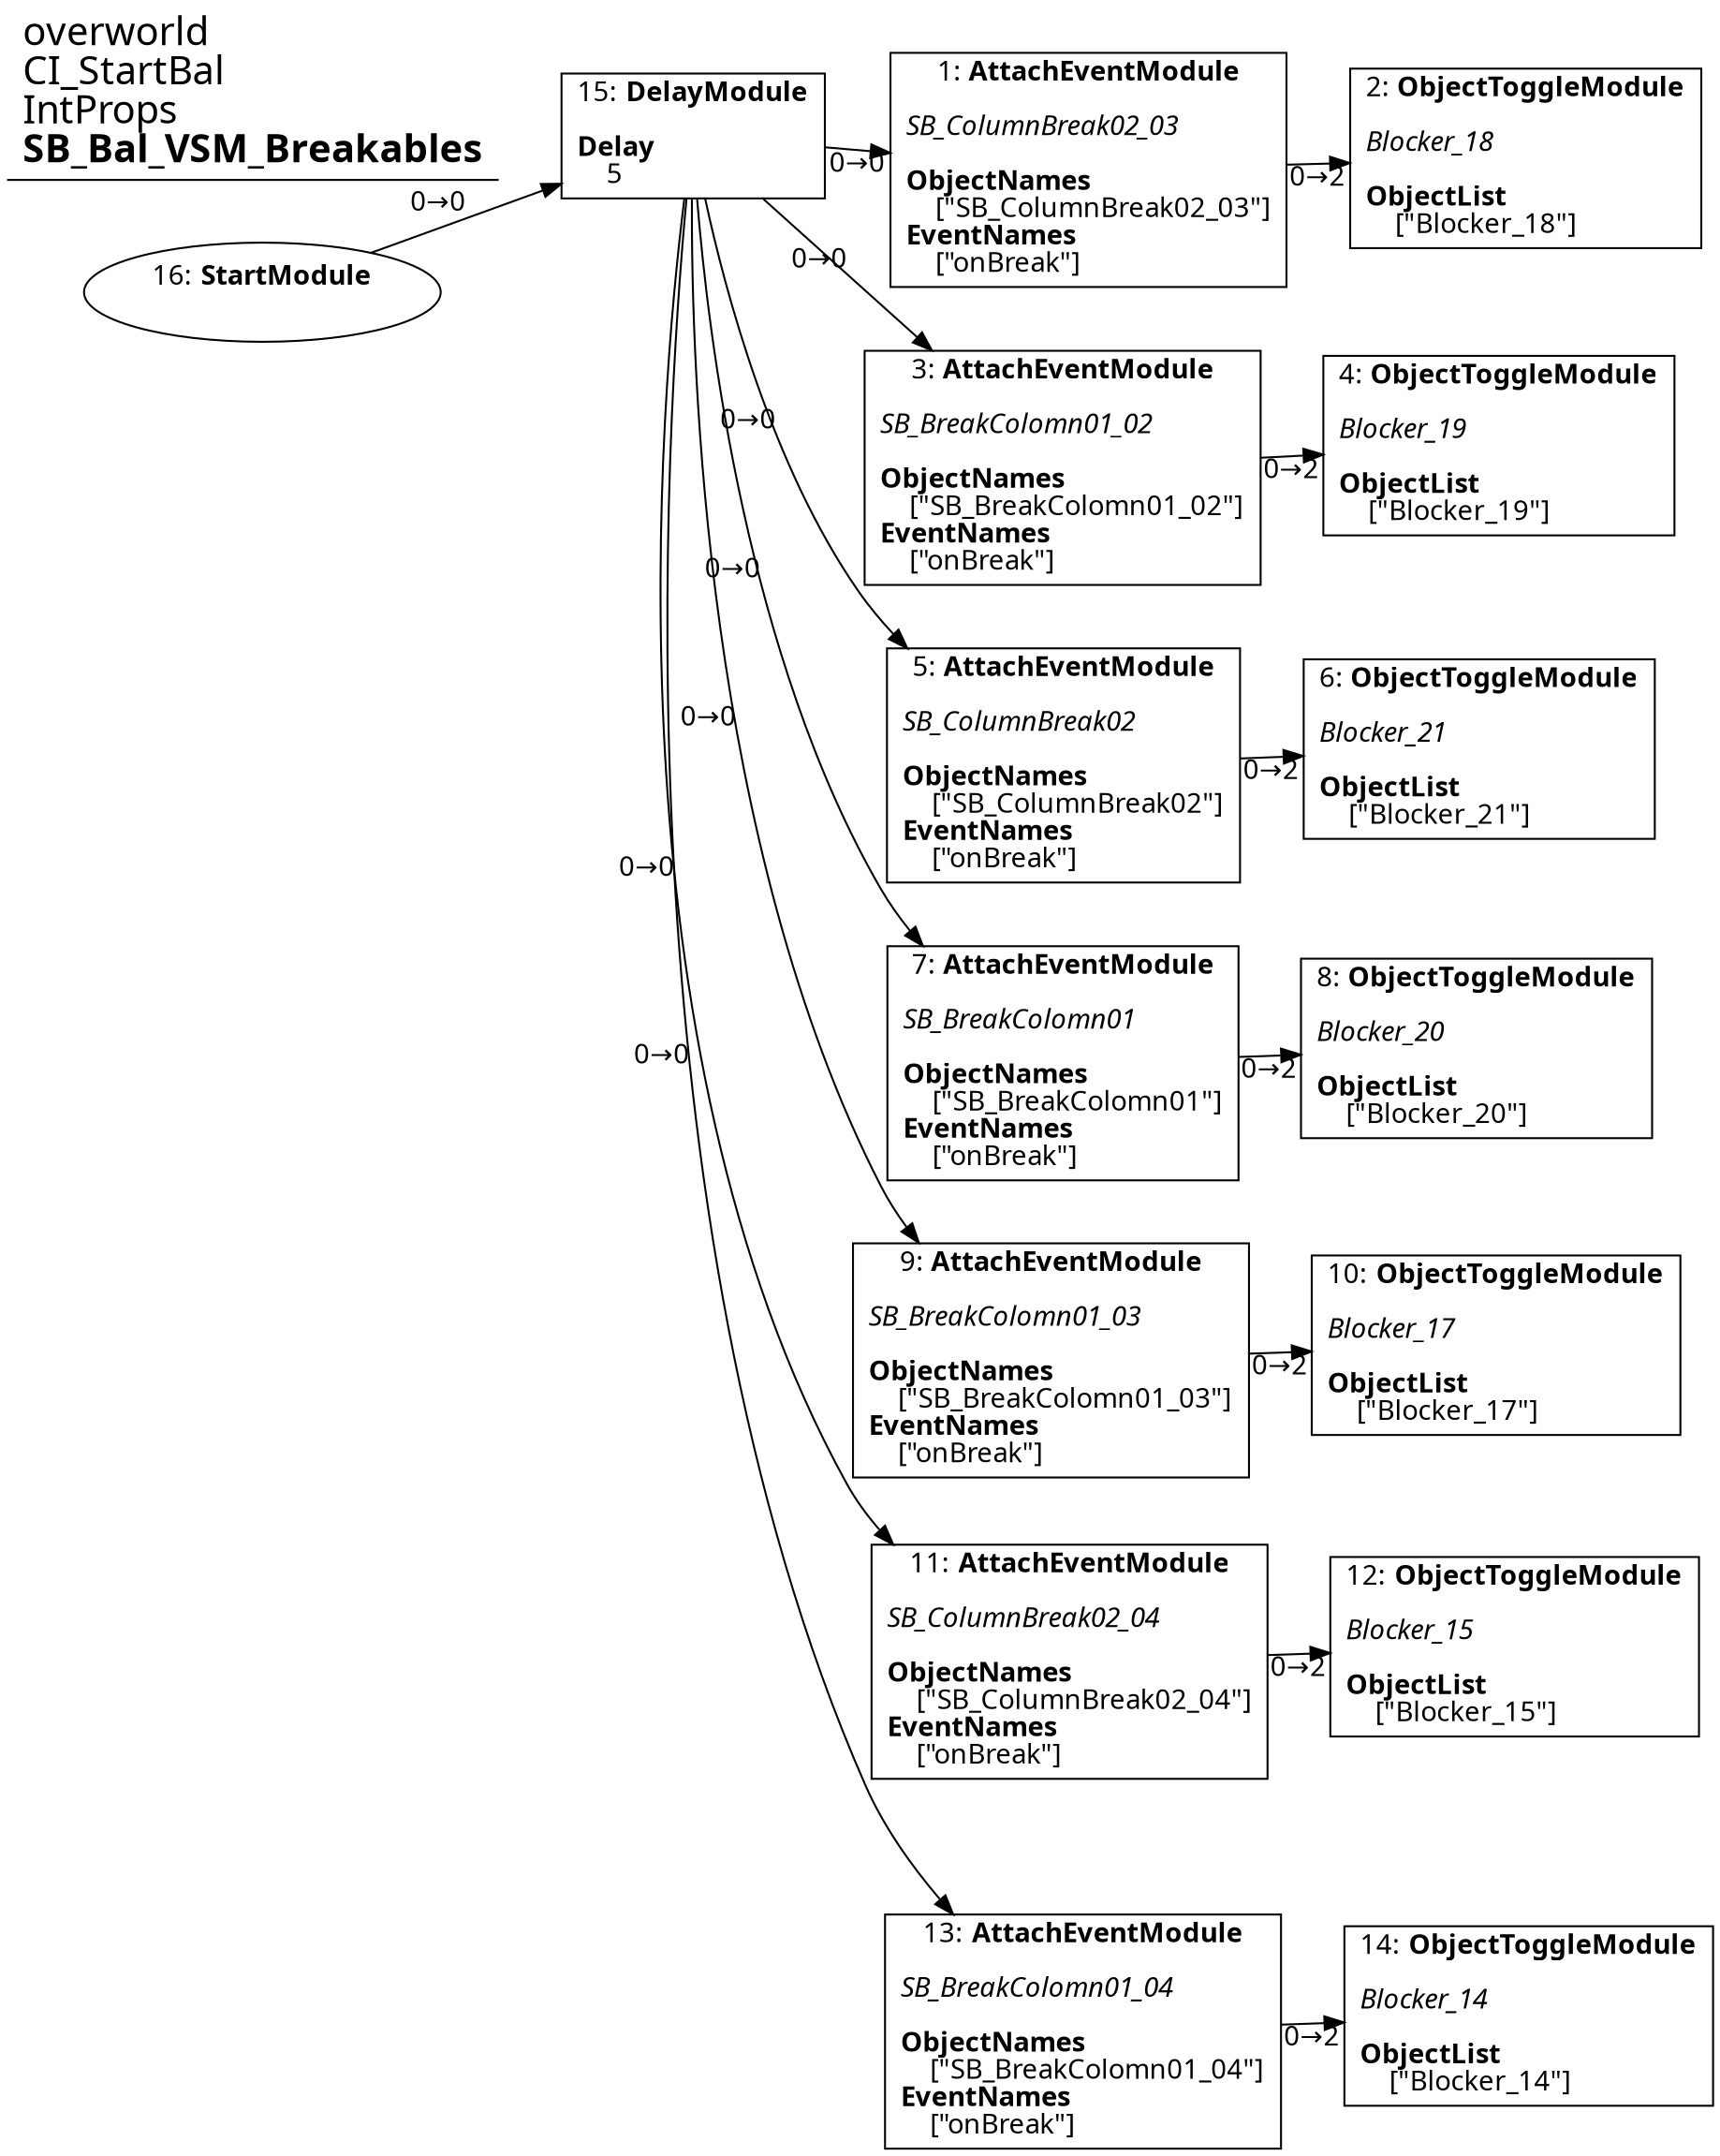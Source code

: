 digraph {
    layout = fdp;
    overlap = prism;
    sep = "+16";
    splines = spline;

    node [ shape = box ];

    graph [ fontname = "Segoe UI" ];
    node [ fontname = "Segoe UI" ];
    edge [ fontname = "Segoe UI" ];

    1 [ label = <1: <b>AttachEventModule</b><br/><br/><i>SB_ColumnBreak02_03<br align="left"/></i><br align="left"/><b>ObjectNames</b><br align="left"/>    [&quot;SB_ColumnBreak02_03&quot;]<br align="left"/><b>EventNames</b><br align="left"/>    [&quot;onBreak&quot;]<br align="left"/>> ];
    1 [ pos = "0.358,-0.15300001!" ];
    1 -> 2 [ label = "0→2" ];

    2 [ label = <2: <b>ObjectToggleModule</b><br/><br/><i>Blocker_18<br align="left"/></i><br align="left"/><b>ObjectList</b><br align="left"/>    [&quot;Blocker_18&quot;]<br align="left"/>> ];
    2 [ pos = "0.605,-0.14500001!" ];

    3 [ label = <3: <b>AttachEventModule</b><br/><br/><i>SB_BreakColomn01_02<br align="left"/></i><br align="left"/><b>ObjectNames</b><br align="left"/>    [&quot;SB_BreakColomn01_02&quot;]<br align="left"/><b>EventNames</b><br align="left"/>    [&quot;onBreak&quot;]<br align="left"/>> ];
    3 [ pos = "0.35200003,-0.35200003!" ];
    3 -> 4 [ label = "0→2" ];

    4 [ label = <4: <b>ObjectToggleModule</b><br/><br/><i>Blocker_19<br align="left"/></i><br align="left"/><b>ObjectList</b><br align="left"/>    [&quot;Blocker_19&quot;]<br align="left"/>> ];
    4 [ pos = "0.59900004,-0.344!" ];

    5 [ label = <5: <b>AttachEventModule</b><br/><br/><i>SB_ColumnBreak02<br align="left"/></i><br align="left"/><b>ObjectNames</b><br align="left"/>    [&quot;SB_ColumnBreak02&quot;]<br align="left"/><b>EventNames</b><br align="left"/>    [&quot;onBreak&quot;]<br align="left"/>> ];
    5 [ pos = "0.356,-0.56600004!" ];
    5 -> 6 [ label = "0→2" ];

    6 [ label = <6: <b>ObjectToggleModule</b><br/><br/><i>Blocker_21<br align="left"/></i><br align="left"/><b>ObjectList</b><br align="left"/>    [&quot;Blocker_21&quot;]<br align="left"/>> ];
    6 [ pos = "0.60300004,-0.558!" ];

    7 [ label = <7: <b>AttachEventModule</b><br/><br/><i>SB_BreakColomn01<br align="left"/></i><br align="left"/><b>ObjectNames</b><br align="left"/>    [&quot;SB_BreakColomn01&quot;]<br align="left"/><b>EventNames</b><br align="left"/>    [&quot;onBreak&quot;]<br align="left"/>> ];
    7 [ pos = "0.354,-0.77900004!" ];
    7 -> 8 [ label = "0→2" ];

    8 [ label = <8: <b>ObjectToggleModule</b><br/><br/><i>Blocker_20<br align="left"/></i><br align="left"/><b>ObjectList</b><br align="left"/>    [&quot;Blocker_20&quot;]<br align="left"/>> ];
    8 [ pos = "0.601,-0.771!" ];

    9 [ label = <9: <b>AttachEventModule</b><br/><br/><i>SB_BreakColomn01_03<br align="left"/></i><br align="left"/><b>ObjectNames</b><br align="left"/>    [&quot;SB_BreakColomn01_03&quot;]<br align="left"/><b>EventNames</b><br align="left"/>    [&quot;onBreak&quot;]<br align="left"/>> ];
    9 [ pos = "0.358,-0.99000007!" ];
    9 -> 10 [ label = "0→2" ];

    10 [ label = <10: <b>ObjectToggleModule</b><br/><br/><i>Blocker_17<br align="left"/></i><br align="left"/><b>ObjectList</b><br align="left"/>    [&quot;Blocker_17&quot;]<br align="left"/>> ];
    10 [ pos = "0.605,-0.98200005!" ];

    11 [ label = <11: <b>AttachEventModule</b><br/><br/><i>SB_ColumnBreak02_04<br align="left"/></i><br align="left"/><b>ObjectNames</b><br align="left"/>    [&quot;SB_ColumnBreak02_04&quot;]<br align="left"/><b>EventNames</b><br align="left"/>    [&quot;onBreak&quot;]<br align="left"/>> ];
    11 [ pos = "0.37,-1.2040001!" ];
    11 -> 12 [ label = "0→2" ];

    12 [ label = <12: <b>ObjectToggleModule</b><br/><br/><i>Blocker_15<br align="left"/></i><br align="left"/><b>ObjectList</b><br align="left"/>    [&quot;Blocker_15&quot;]<br align="left"/>> ];
    12 [ pos = "0.61700004,-1.1960001!" ];

    13 [ label = <13: <b>AttachEventModule</b><br/><br/><i>SB_BreakColomn01_04<br align="left"/></i><br align="left"/><b>ObjectNames</b><br align="left"/>    [&quot;SB_BreakColomn01_04&quot;]<br align="left"/><b>EventNames</b><br align="left"/>    [&quot;onBreak&quot;]<br align="left"/>> ];
    13 [ pos = "0.379,-1.4660001!" ];
    13 -> 14 [ label = "0→2" ];

    14 [ label = <14: <b>ObjectToggleModule</b><br/><br/><i>Blocker_14<br align="left"/></i><br align="left"/><b>ObjectList</b><br align="left"/>    [&quot;Blocker_14&quot;]<br align="left"/>> ];
    14 [ pos = "0.62600005,-1.4580001!" ];

    15 [ label = <15: <b>DelayModule</b><br/><br/><b>Delay</b><br align="left"/>    5<br align="left"/>> ];
    15 [ pos = "-0.002,-0.16000001!" ];
    15 -> 1 [ label = "0→0" ];
    15 -> 3 [ label = "0→0" ];
    15 -> 5 [ label = "0→0" ];
    15 -> 7 [ label = "0→0" ];
    15 -> 9 [ label = "0→0" ];
    15 -> 11 [ label = "0→0" ];
    15 -> 13 [ label = "0→0" ];

    16 [ label = <16: <b>StartModule</b><br/><br/>> ];
    16 [ shape = oval ]
    16 [ pos = "-0.23900001,-0.172!" ];
    16 -> 15 [ label = "0→0" ];

    title [ pos = "-0.24000001,-0.14400001!" ];
    title [ shape = underline ];
    title [ label = <<font point-size="20">overworld<br align="left"/>CI_StartBal<br align="left"/>IntProps<br align="left"/><b>SB_Bal_VSM_Breakables</b><br align="left"/></font>> ];
}

